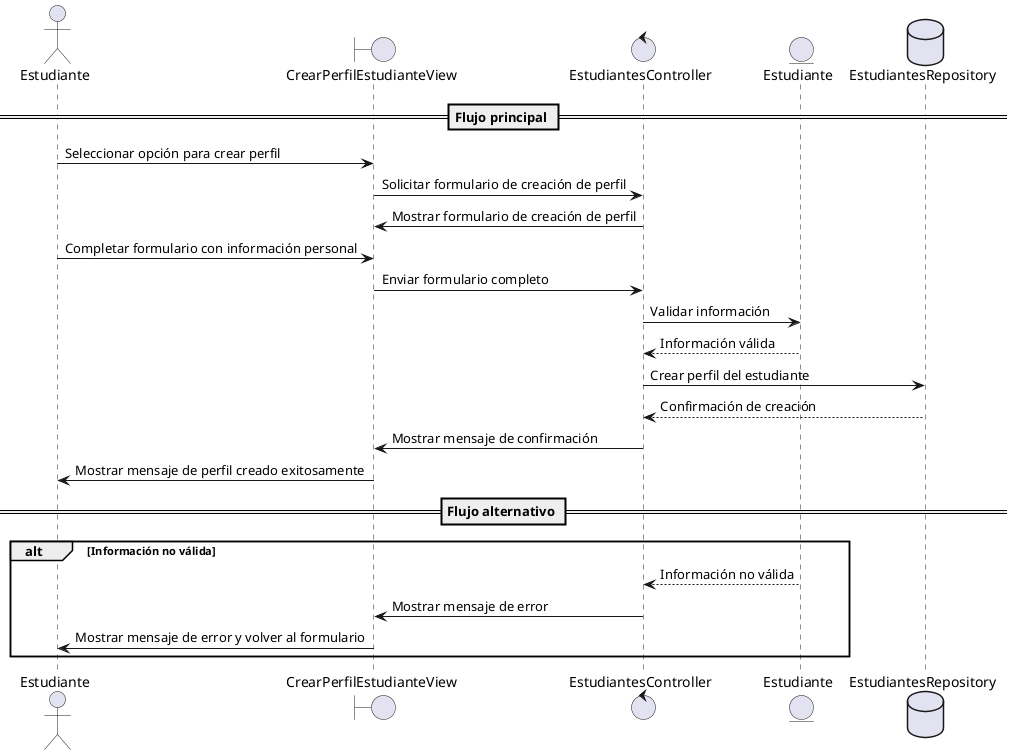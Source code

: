 @startuml
actor Estudiante
boundary "CrearPerfilEstudianteView" as View
control "EstudiantesController" as Controller
entity "Estudiante" as Model
database "EstudiantesRepository" as Repository

== Flujo principal ==
Estudiante -> View : Seleccionar opción para crear perfil
View -> Controller : Solicitar formulario de creación de perfil
Controller -> View : Mostrar formulario de creación de perfil
Estudiante -> View : Completar formulario con información personal
View -> Controller : Enviar formulario completo
Controller -> Model : Validar información
Model --> Controller : Información válida
Controller -> Repository : Crear perfil del estudiante
Repository --> Controller : Confirmación de creación
Controller -> View : Mostrar mensaje de confirmación
View -> Estudiante : Mostrar mensaje de perfil creado exitosamente

== Flujo alternativo ==
alt Información no válida
    Model --> Controller : Información no válida
    Controller -> View : Mostrar mensaje de error
    View -> Estudiante : Mostrar mensaje de error y volver al formulario
end

@enduml
